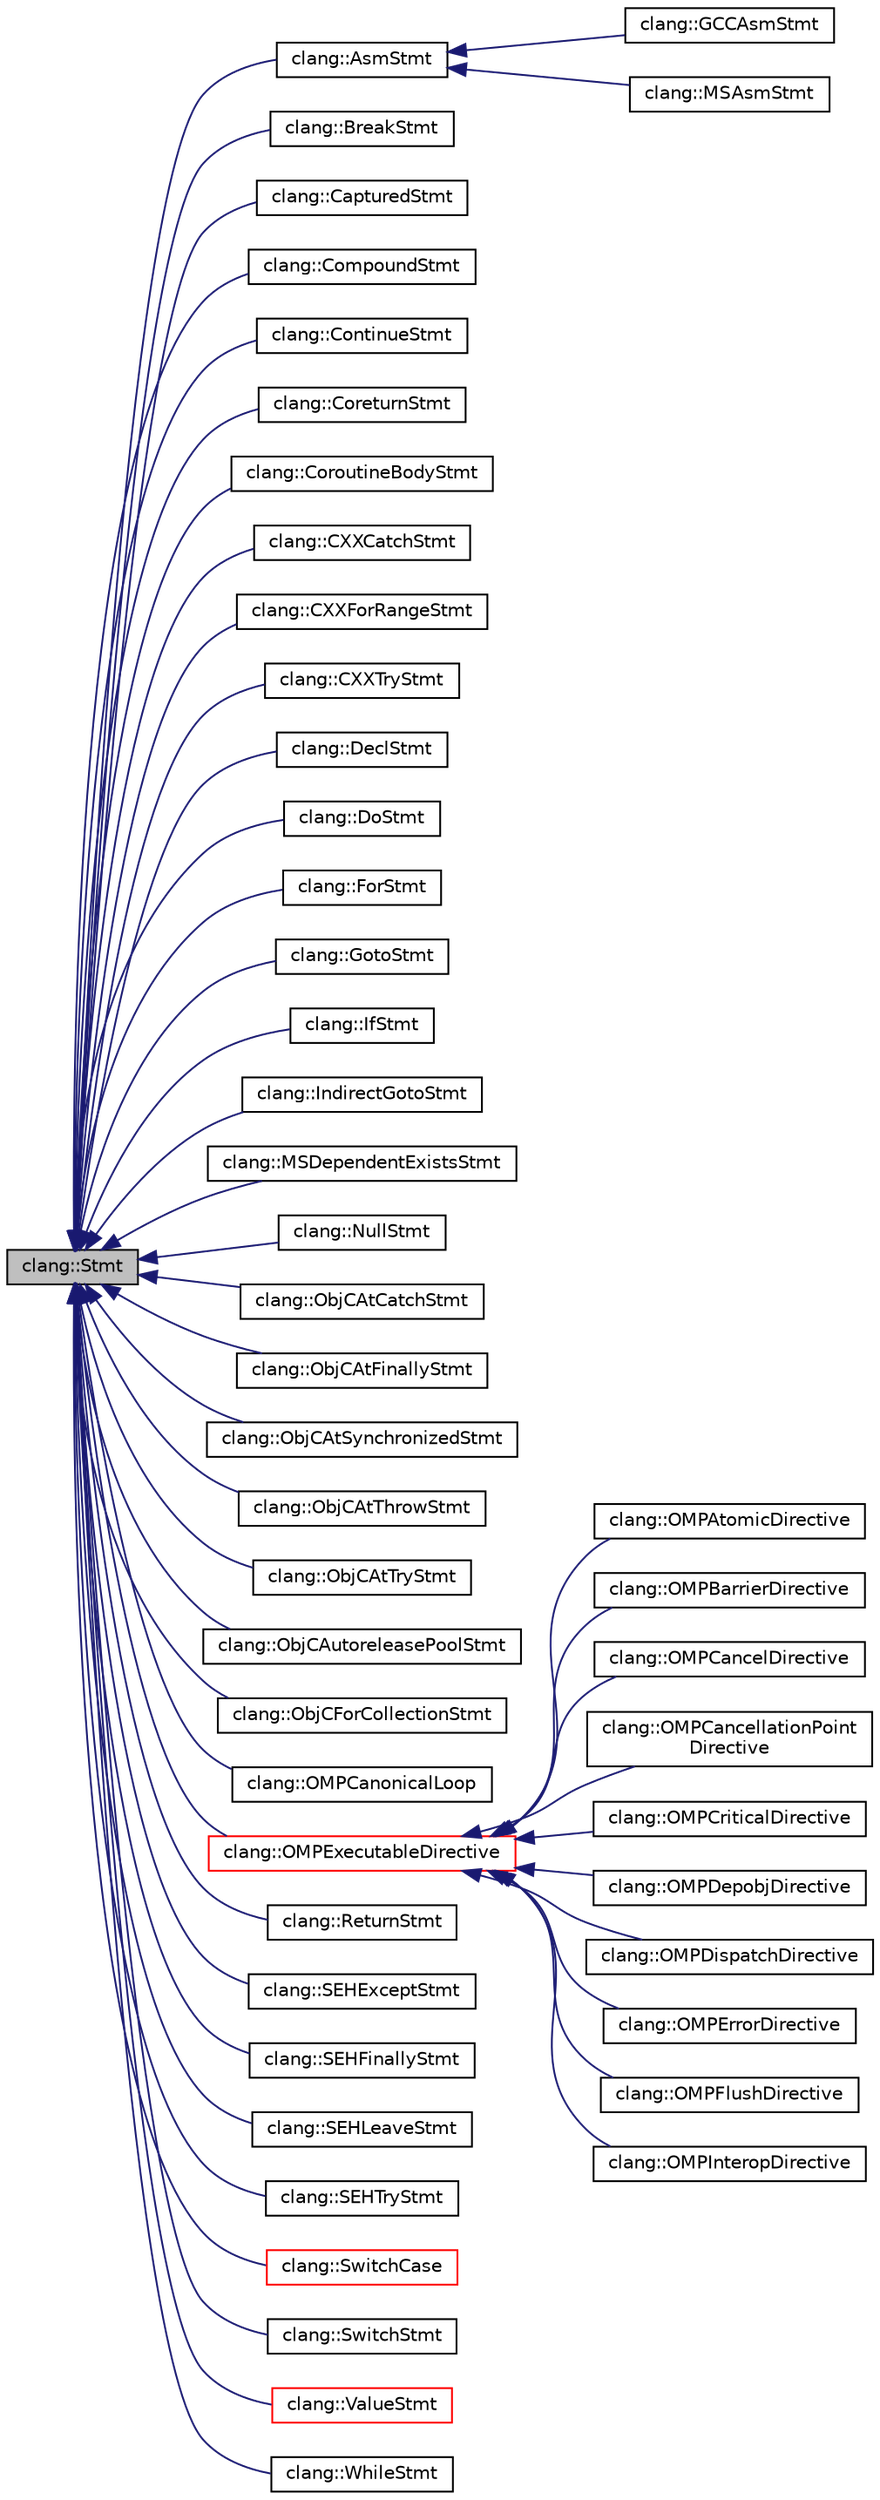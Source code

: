 digraph "clang::Stmt"
{
 // LATEX_PDF_SIZE
  bgcolor="transparent";
  edge [fontname="Helvetica",fontsize="10",labelfontname="Helvetica",labelfontsize="10"];
  node [fontname="Helvetica",fontsize="10",shape=record];
  rankdir="LR";
  Node1 [label="clang::Stmt",height=0.2,width=0.4,color="black", fillcolor="grey75", style="filled", fontcolor="black",tooltip="Stmt - This represents one statement."];
  Node1 -> Node2 [dir="back",color="midnightblue",fontsize="10",style="solid",fontname="Helvetica"];
  Node2 [label="clang::AsmStmt",height=0.2,width=0.4,color="black",URL="$classclang_1_1AsmStmt.html",tooltip="AsmStmt is the base class for GCCAsmStmt and MSAsmStmt."];
  Node2 -> Node3 [dir="back",color="midnightblue",fontsize="10",style="solid",fontname="Helvetica"];
  Node3 [label="clang::GCCAsmStmt",height=0.2,width=0.4,color="black",URL="$classclang_1_1GCCAsmStmt.html",tooltip="This represents a GCC inline-assembly statement extension."];
  Node2 -> Node4 [dir="back",color="midnightblue",fontsize="10",style="solid",fontname="Helvetica"];
  Node4 [label="clang::MSAsmStmt",height=0.2,width=0.4,color="black",URL="$classclang_1_1MSAsmStmt.html",tooltip="This represents a Microsoft inline-assembly statement extension."];
  Node1 -> Node5 [dir="back",color="midnightblue",fontsize="10",style="solid",fontname="Helvetica"];
  Node5 [label="clang::BreakStmt",height=0.2,width=0.4,color="black",URL="$classclang_1_1BreakStmt.html",tooltip="BreakStmt - This represents a break."];
  Node1 -> Node6 [dir="back",color="midnightblue",fontsize="10",style="solid",fontname="Helvetica"];
  Node6 [label="clang::CapturedStmt",height=0.2,width=0.4,color="black",URL="$classclang_1_1CapturedStmt.html",tooltip="This captures a statement into a function."];
  Node1 -> Node7 [dir="back",color="midnightblue",fontsize="10",style="solid",fontname="Helvetica"];
  Node7 [label="clang::CompoundStmt",height=0.2,width=0.4,color="black",URL="$classclang_1_1CompoundStmt.html",tooltip="CompoundStmt - This represents a group of statements like { stmt stmt }."];
  Node1 -> Node8 [dir="back",color="midnightblue",fontsize="10",style="solid",fontname="Helvetica"];
  Node8 [label="clang::ContinueStmt",height=0.2,width=0.4,color="black",URL="$classclang_1_1ContinueStmt.html",tooltip="ContinueStmt - This represents a continue."];
  Node1 -> Node9 [dir="back",color="midnightblue",fontsize="10",style="solid",fontname="Helvetica"];
  Node9 [label="clang::CoreturnStmt",height=0.2,width=0.4,color="black",URL="$classclang_1_1CoreturnStmt.html",tooltip="Represents a 'co_return' statement in the C++ Coroutines TS."];
  Node1 -> Node10 [dir="back",color="midnightblue",fontsize="10",style="solid",fontname="Helvetica"];
  Node10 [label="clang::CoroutineBodyStmt",height=0.2,width=0.4,color="black",URL="$classclang_1_1CoroutineBodyStmt.html",tooltip="Represents the body of a coroutine."];
  Node1 -> Node11 [dir="back",color="midnightblue",fontsize="10",style="solid",fontname="Helvetica"];
  Node11 [label="clang::CXXCatchStmt",height=0.2,width=0.4,color="black",URL="$classclang_1_1CXXCatchStmt.html",tooltip="CXXCatchStmt - This represents a C++ catch block."];
  Node1 -> Node12 [dir="back",color="midnightblue",fontsize="10",style="solid",fontname="Helvetica"];
  Node12 [label="clang::CXXForRangeStmt",height=0.2,width=0.4,color="black",URL="$classclang_1_1CXXForRangeStmt.html",tooltip="CXXForRangeStmt - This represents C++0x [stmt.ranged]'s ranged for statement, represented as 'for (ra..."];
  Node1 -> Node13 [dir="back",color="midnightblue",fontsize="10",style="solid",fontname="Helvetica"];
  Node13 [label="clang::CXXTryStmt",height=0.2,width=0.4,color="black",URL="$classclang_1_1CXXTryStmt.html",tooltip="CXXTryStmt - A C++ try block, including all handlers."];
  Node1 -> Node14 [dir="back",color="midnightblue",fontsize="10",style="solid",fontname="Helvetica"];
  Node14 [label="clang::DeclStmt",height=0.2,width=0.4,color="black",URL="$classclang_1_1DeclStmt.html",tooltip="DeclStmt - Adaptor class for mixing declarations with statements and expressions."];
  Node1 -> Node15 [dir="back",color="midnightblue",fontsize="10",style="solid",fontname="Helvetica"];
  Node15 [label="clang::DoStmt",height=0.2,width=0.4,color="black",URL="$classclang_1_1DoStmt.html",tooltip="DoStmt - This represents a 'do/while' stmt."];
  Node1 -> Node16 [dir="back",color="midnightblue",fontsize="10",style="solid",fontname="Helvetica"];
  Node16 [label="clang::ForStmt",height=0.2,width=0.4,color="black",URL="$classclang_1_1ForStmt.html",tooltip="ForStmt - This represents a 'for (init;cond;inc)' stmt."];
  Node1 -> Node17 [dir="back",color="midnightblue",fontsize="10",style="solid",fontname="Helvetica"];
  Node17 [label="clang::GotoStmt",height=0.2,width=0.4,color="black",URL="$classclang_1_1GotoStmt.html",tooltip="GotoStmt - This represents a direct goto."];
  Node1 -> Node18 [dir="back",color="midnightblue",fontsize="10",style="solid",fontname="Helvetica"];
  Node18 [label="clang::IfStmt",height=0.2,width=0.4,color="black",URL="$classclang_1_1IfStmt.html",tooltip="IfStmt - This represents an if/then/else."];
  Node1 -> Node19 [dir="back",color="midnightblue",fontsize="10",style="solid",fontname="Helvetica"];
  Node19 [label="clang::IndirectGotoStmt",height=0.2,width=0.4,color="black",URL="$classclang_1_1IndirectGotoStmt.html",tooltip="IndirectGotoStmt - This represents an indirect goto."];
  Node1 -> Node20 [dir="back",color="midnightblue",fontsize="10",style="solid",fontname="Helvetica"];
  Node20 [label="clang::MSDependentExistsStmt",height=0.2,width=0.4,color="black",URL="$classclang_1_1MSDependentExistsStmt.html",tooltip="Representation of a Microsoft __if_exists or __if_not_exists statement with a dependent name."];
  Node1 -> Node21 [dir="back",color="midnightblue",fontsize="10",style="solid",fontname="Helvetica"];
  Node21 [label="clang::NullStmt",height=0.2,width=0.4,color="black",URL="$classclang_1_1NullStmt.html",tooltip="NullStmt - This is the null statement \";\": C99 6.8.3p3."];
  Node1 -> Node22 [dir="back",color="midnightblue",fontsize="10",style="solid",fontname="Helvetica"];
  Node22 [label="clang::ObjCAtCatchStmt",height=0.2,width=0.4,color="black",URL="$classclang_1_1ObjCAtCatchStmt.html",tooltip="Represents Objective-C's @catch statement."];
  Node1 -> Node23 [dir="back",color="midnightblue",fontsize="10",style="solid",fontname="Helvetica"];
  Node23 [label="clang::ObjCAtFinallyStmt",height=0.2,width=0.4,color="black",URL="$classclang_1_1ObjCAtFinallyStmt.html",tooltip="Represents Objective-C's @finally statement."];
  Node1 -> Node24 [dir="back",color="midnightblue",fontsize="10",style="solid",fontname="Helvetica"];
  Node24 [label="clang::ObjCAtSynchronizedStmt",height=0.2,width=0.4,color="black",URL="$classclang_1_1ObjCAtSynchronizedStmt.html",tooltip="Represents Objective-C's @synchronized statement."];
  Node1 -> Node25 [dir="back",color="midnightblue",fontsize="10",style="solid",fontname="Helvetica"];
  Node25 [label="clang::ObjCAtThrowStmt",height=0.2,width=0.4,color="black",URL="$classclang_1_1ObjCAtThrowStmt.html",tooltip="Represents Objective-C's @throw statement."];
  Node1 -> Node26 [dir="back",color="midnightblue",fontsize="10",style="solid",fontname="Helvetica"];
  Node26 [label="clang::ObjCAtTryStmt",height=0.2,width=0.4,color="black",URL="$classclang_1_1ObjCAtTryStmt.html",tooltip="Represents Objective-C's @try ... @catch ... @finally statement."];
  Node1 -> Node27 [dir="back",color="midnightblue",fontsize="10",style="solid",fontname="Helvetica"];
  Node27 [label="clang::ObjCAutoreleasePoolStmt",height=0.2,width=0.4,color="black",URL="$classclang_1_1ObjCAutoreleasePoolStmt.html",tooltip="Represents Objective-C's @autoreleasepool Statement."];
  Node1 -> Node28 [dir="back",color="midnightblue",fontsize="10",style="solid",fontname="Helvetica"];
  Node28 [label="clang::ObjCForCollectionStmt",height=0.2,width=0.4,color="black",URL="$classclang_1_1ObjCForCollectionStmt.html",tooltip="Represents Objective-C's collection statement."];
  Node1 -> Node29 [dir="back",color="midnightblue",fontsize="10",style="solid",fontname="Helvetica"];
  Node29 [label="clang::OMPCanonicalLoop",height=0.2,width=0.4,color="black",URL="$classclang_1_1OMPCanonicalLoop.html",tooltip="Representation of an OpenMP canonical loop."];
  Node1 -> Node30 [dir="back",color="midnightblue",fontsize="10",style="solid",fontname="Helvetica"];
  Node30 [label="clang::OMPExecutableDirective",height=0.2,width=0.4,color="red",URL="$classclang_1_1OMPExecutableDirective.html",tooltip="This is a basic class for representing single OpenMP executable directive."];
  Node30 -> Node31 [dir="back",color="midnightblue",fontsize="10",style="solid",fontname="Helvetica"];
  Node31 [label="clang::OMPAtomicDirective",height=0.2,width=0.4,color="black",URL="$classclang_1_1OMPAtomicDirective.html",tooltip="This represents '#pragma omp atomic' directive."];
  Node30 -> Node32 [dir="back",color="midnightblue",fontsize="10",style="solid",fontname="Helvetica"];
  Node32 [label="clang::OMPBarrierDirective",height=0.2,width=0.4,color="black",URL="$classclang_1_1OMPBarrierDirective.html",tooltip="This represents '#pragma omp barrier' directive."];
  Node30 -> Node33 [dir="back",color="midnightblue",fontsize="10",style="solid",fontname="Helvetica"];
  Node33 [label="clang::OMPCancelDirective",height=0.2,width=0.4,color="black",URL="$classclang_1_1OMPCancelDirective.html",tooltip="This represents '#pragma omp cancel' directive."];
  Node30 -> Node34 [dir="back",color="midnightblue",fontsize="10",style="solid",fontname="Helvetica"];
  Node34 [label="clang::OMPCancellationPoint\lDirective",height=0.2,width=0.4,color="black",URL="$classclang_1_1OMPCancellationPointDirective.html",tooltip="This represents '#pragma omp cancellation point' directive."];
  Node30 -> Node35 [dir="back",color="midnightblue",fontsize="10",style="solid",fontname="Helvetica"];
  Node35 [label="clang::OMPCriticalDirective",height=0.2,width=0.4,color="black",URL="$classclang_1_1OMPCriticalDirective.html",tooltip="This represents '#pragma omp critical' directive."];
  Node30 -> Node36 [dir="back",color="midnightblue",fontsize="10",style="solid",fontname="Helvetica"];
  Node36 [label="clang::OMPDepobjDirective",height=0.2,width=0.4,color="black",URL="$classclang_1_1OMPDepobjDirective.html",tooltip="This represents '#pragma omp depobj' directive."];
  Node30 -> Node37 [dir="back",color="midnightblue",fontsize="10",style="solid",fontname="Helvetica"];
  Node37 [label="clang::OMPDispatchDirective",height=0.2,width=0.4,color="black",URL="$classclang_1_1OMPDispatchDirective.html",tooltip="This represents '#pragma omp dispatch' directive."];
  Node30 -> Node38 [dir="back",color="midnightblue",fontsize="10",style="solid",fontname="Helvetica"];
  Node38 [label="clang::OMPErrorDirective",height=0.2,width=0.4,color="black",URL="$classclang_1_1OMPErrorDirective.html",tooltip="This represents '#pragma omp error' directive."];
  Node30 -> Node39 [dir="back",color="midnightblue",fontsize="10",style="solid",fontname="Helvetica"];
  Node39 [label="clang::OMPFlushDirective",height=0.2,width=0.4,color="black",URL="$classclang_1_1OMPFlushDirective.html",tooltip="This represents '#pragma omp flush' directive."];
  Node30 -> Node40 [dir="back",color="midnightblue",fontsize="10",style="solid",fontname="Helvetica"];
  Node40 [label="clang::OMPInteropDirective",height=0.2,width=0.4,color="black",URL="$classclang_1_1OMPInteropDirective.html",tooltip="This represents '#pragma omp interop' directive."];
  Node1 -> Node105 [dir="back",color="midnightblue",fontsize="10",style="solid",fontname="Helvetica"];
  Node105 [label="clang::ReturnStmt",height=0.2,width=0.4,color="black",URL="$classclang_1_1ReturnStmt.html",tooltip="ReturnStmt - This represents a return, optionally of an expression: return; return 4;."];
  Node1 -> Node106 [dir="back",color="midnightblue",fontsize="10",style="solid",fontname="Helvetica"];
  Node106 [label="clang::SEHExceptStmt",height=0.2,width=0.4,color="black",URL="$classclang_1_1SEHExceptStmt.html",tooltip=" "];
  Node1 -> Node107 [dir="back",color="midnightblue",fontsize="10",style="solid",fontname="Helvetica"];
  Node107 [label="clang::SEHFinallyStmt",height=0.2,width=0.4,color="black",URL="$classclang_1_1SEHFinallyStmt.html",tooltip=" "];
  Node1 -> Node108 [dir="back",color="midnightblue",fontsize="10",style="solid",fontname="Helvetica"];
  Node108 [label="clang::SEHLeaveStmt",height=0.2,width=0.4,color="black",URL="$classclang_1_1SEHLeaveStmt.html",tooltip="Represents a __leave statement."];
  Node1 -> Node109 [dir="back",color="midnightblue",fontsize="10",style="solid",fontname="Helvetica"];
  Node109 [label="clang::SEHTryStmt",height=0.2,width=0.4,color="black",URL="$classclang_1_1SEHTryStmt.html",tooltip=" "];
  Node1 -> Node110 [dir="back",color="midnightblue",fontsize="10",style="solid",fontname="Helvetica"];
  Node110 [label="clang::SwitchCase",height=0.2,width=0.4,color="red",URL="$classclang_1_1SwitchCase.html",tooltip=" "];
  Node1 -> Node113 [dir="back",color="midnightblue",fontsize="10",style="solid",fontname="Helvetica"];
  Node113 [label="clang::SwitchStmt",height=0.2,width=0.4,color="black",URL="$classclang_1_1SwitchStmt.html",tooltip="SwitchStmt - This represents a 'switch' stmt."];
  Node1 -> Node114 [dir="back",color="midnightblue",fontsize="10",style="solid",fontname="Helvetica"];
  Node114 [label="clang::ValueStmt",height=0.2,width=0.4,color="red",URL="$classclang_1_1ValueStmt.html",tooltip="Represents a statement that could possibly have a value and type."];
  Node1 -> Node249 [dir="back",color="midnightblue",fontsize="10",style="solid",fontname="Helvetica"];
  Node249 [label="clang::WhileStmt",height=0.2,width=0.4,color="black",URL="$classclang_1_1WhileStmt.html",tooltip="WhileStmt - This represents a 'while' stmt."];
}
